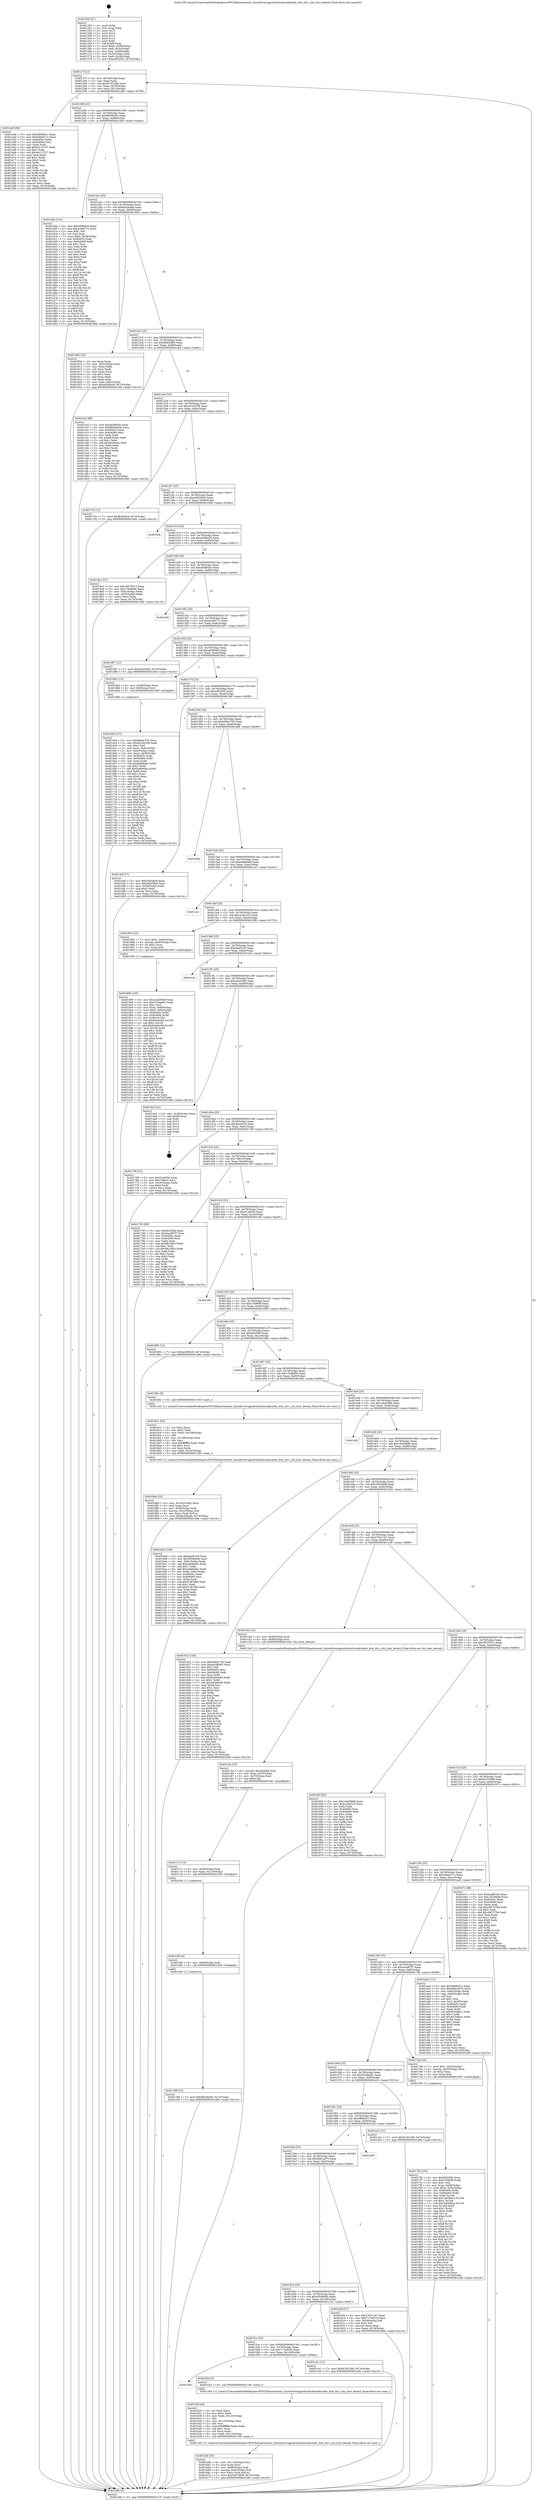 digraph "0x401250" {
  label = "0x401250 (/mnt/c/Users/mathe/Desktop/tcc/POCII/binaries/extr_linuxdriversgpudrmhisiliconkirindw_drm_dsi.c_dsi_host_detach_Final-ollvm.out::main(0))"
  labelloc = "t"
  node[shape=record]

  Entry [label="",width=0.3,height=0.3,shape=circle,fillcolor=black,style=filled]
  "0x40127f" [label="{
     0x40127f [23]\l
     | [instrs]\l
     &nbsp;&nbsp;0x40127f \<+3\>: mov -0x74(%rbp),%eax\l
     &nbsp;&nbsp;0x401282 \<+2\>: mov %eax,%ecx\l
     &nbsp;&nbsp;0x401284 \<+6\>: sub $0x813f1346,%ecx\l
     &nbsp;&nbsp;0x40128a \<+3\>: mov %eax,-0x78(%rbp)\l
     &nbsp;&nbsp;0x40128d \<+3\>: mov %ecx,-0x7c(%rbp)\l
     &nbsp;&nbsp;0x401290 \<+6\>: je 0000000000401a48 \<main+0x7f8\>\l
  }"]
  "0x401a48" [label="{
     0x401a48 [88]\l
     | [instrs]\l
     &nbsp;&nbsp;0x401a48 \<+5\>: mov $0x5896ef11,%eax\l
     &nbsp;&nbsp;0x401a4d \<+5\>: mov $0x44bd317c,%ecx\l
     &nbsp;&nbsp;0x401a52 \<+7\>: mov 0x40405c,%edx\l
     &nbsp;&nbsp;0x401a59 \<+7\>: mov 0x404060,%esi\l
     &nbsp;&nbsp;0x401a60 \<+2\>: mov %edx,%edi\l
     &nbsp;&nbsp;0x401a62 \<+6\>: add $0x4e112707,%edi\l
     &nbsp;&nbsp;0x401a68 \<+3\>: sub $0x1,%edi\l
     &nbsp;&nbsp;0x401a6b \<+6\>: sub $0x4e112707,%edi\l
     &nbsp;&nbsp;0x401a71 \<+3\>: imul %edi,%edx\l
     &nbsp;&nbsp;0x401a74 \<+3\>: and $0x1,%edx\l
     &nbsp;&nbsp;0x401a77 \<+3\>: cmp $0x0,%edx\l
     &nbsp;&nbsp;0x401a7a \<+4\>: sete %r8b\l
     &nbsp;&nbsp;0x401a7e \<+3\>: cmp $0xa,%esi\l
     &nbsp;&nbsp;0x401a81 \<+4\>: setl %r9b\l
     &nbsp;&nbsp;0x401a85 \<+3\>: mov %r8b,%r10b\l
     &nbsp;&nbsp;0x401a88 \<+3\>: and %r9b,%r10b\l
     &nbsp;&nbsp;0x401a8b \<+3\>: xor %r9b,%r8b\l
     &nbsp;&nbsp;0x401a8e \<+3\>: or %r8b,%r10b\l
     &nbsp;&nbsp;0x401a91 \<+4\>: test $0x1,%r10b\l
     &nbsp;&nbsp;0x401a95 \<+3\>: cmovne %ecx,%eax\l
     &nbsp;&nbsp;0x401a98 \<+3\>: mov %eax,-0x74(%rbp)\l
     &nbsp;&nbsp;0x401a9b \<+5\>: jmp 0000000000401e6b \<main+0xc1b\>\l
  }"]
  "0x401296" [label="{
     0x401296 [22]\l
     | [instrs]\l
     &nbsp;&nbsp;0x401296 \<+5\>: jmp 000000000040129b \<main+0x4b\>\l
     &nbsp;&nbsp;0x40129b \<+3\>: mov -0x78(%rbp),%eax\l
     &nbsp;&nbsp;0x40129e \<+5\>: sub $0x8850bd3b,%eax\l
     &nbsp;&nbsp;0x4012a3 \<+3\>: mov %eax,-0x80(%rbp)\l
     &nbsp;&nbsp;0x4012a6 \<+6\>: je 0000000000401d0a \<main+0xaba\>\l
  }"]
  Exit [label="",width=0.3,height=0.3,shape=circle,fillcolor=black,style=filled,peripheries=2]
  "0x401d0a" [label="{
     0x401d0a [141]\l
     | [instrs]\l
     &nbsp;&nbsp;0x401d0a \<+5\>: mov $0xa93f0d3e,%eax\l
     &nbsp;&nbsp;0x401d0f \<+5\>: mov $0xac46b77c,%ecx\l
     &nbsp;&nbsp;0x401d14 \<+2\>: mov $0x1,%dl\l
     &nbsp;&nbsp;0x401d16 \<+2\>: xor %esi,%esi\l
     &nbsp;&nbsp;0x401d18 \<+7\>: movl $0x0,-0x38(%rbp)\l
     &nbsp;&nbsp;0x401d1f \<+7\>: mov 0x40405c,%edi\l
     &nbsp;&nbsp;0x401d26 \<+8\>: mov 0x404060,%r8d\l
     &nbsp;&nbsp;0x401d2e \<+3\>: sub $0x1,%esi\l
     &nbsp;&nbsp;0x401d31 \<+3\>: mov %edi,%r9d\l
     &nbsp;&nbsp;0x401d34 \<+3\>: add %esi,%r9d\l
     &nbsp;&nbsp;0x401d37 \<+4\>: imul %r9d,%edi\l
     &nbsp;&nbsp;0x401d3b \<+3\>: and $0x1,%edi\l
     &nbsp;&nbsp;0x401d3e \<+3\>: cmp $0x0,%edi\l
     &nbsp;&nbsp;0x401d41 \<+4\>: sete %r10b\l
     &nbsp;&nbsp;0x401d45 \<+4\>: cmp $0xa,%r8d\l
     &nbsp;&nbsp;0x401d49 \<+4\>: setl %r11b\l
     &nbsp;&nbsp;0x401d4d \<+3\>: mov %r10b,%bl\l
     &nbsp;&nbsp;0x401d50 \<+3\>: xor $0xff,%bl\l
     &nbsp;&nbsp;0x401d53 \<+3\>: mov %r11b,%r14b\l
     &nbsp;&nbsp;0x401d56 \<+4\>: xor $0xff,%r14b\l
     &nbsp;&nbsp;0x401d5a \<+3\>: xor $0x0,%dl\l
     &nbsp;&nbsp;0x401d5d \<+3\>: mov %bl,%r15b\l
     &nbsp;&nbsp;0x401d60 \<+4\>: and $0x0,%r15b\l
     &nbsp;&nbsp;0x401d64 \<+3\>: and %dl,%r10b\l
     &nbsp;&nbsp;0x401d67 \<+3\>: mov %r14b,%r12b\l
     &nbsp;&nbsp;0x401d6a \<+4\>: and $0x0,%r12b\l
     &nbsp;&nbsp;0x401d6e \<+3\>: and %dl,%r11b\l
     &nbsp;&nbsp;0x401d71 \<+3\>: or %r10b,%r15b\l
     &nbsp;&nbsp;0x401d74 \<+3\>: or %r11b,%r12b\l
     &nbsp;&nbsp;0x401d77 \<+3\>: xor %r12b,%r15b\l
     &nbsp;&nbsp;0x401d7a \<+3\>: or %r14b,%bl\l
     &nbsp;&nbsp;0x401d7d \<+3\>: xor $0xff,%bl\l
     &nbsp;&nbsp;0x401d80 \<+3\>: or $0x0,%dl\l
     &nbsp;&nbsp;0x401d83 \<+2\>: and %dl,%bl\l
     &nbsp;&nbsp;0x401d85 \<+3\>: or %bl,%r15b\l
     &nbsp;&nbsp;0x401d88 \<+4\>: test $0x1,%r15b\l
     &nbsp;&nbsp;0x401d8c \<+3\>: cmovne %ecx,%eax\l
     &nbsp;&nbsp;0x401d8f \<+3\>: mov %eax,-0x74(%rbp)\l
     &nbsp;&nbsp;0x401d92 \<+5\>: jmp 0000000000401e6b \<main+0xc1b\>\l
  }"]
  "0x4012ac" [label="{
     0x4012ac [25]\l
     | [instrs]\l
     &nbsp;&nbsp;0x4012ac \<+5\>: jmp 00000000004012b1 \<main+0x61\>\l
     &nbsp;&nbsp;0x4012b1 \<+3\>: mov -0x78(%rbp),%eax\l
     &nbsp;&nbsp;0x4012b4 \<+5\>: sub $0x8cd3baab,%eax\l
     &nbsp;&nbsp;0x4012b9 \<+6\>: mov %eax,-0x84(%rbp)\l
     &nbsp;&nbsp;0x4012bf \<+6\>: je 000000000040190e \<main+0x6be\>\l
  }"]
  "0x401c89" [label="{
     0x401c89 [12]\l
     | [instrs]\l
     &nbsp;&nbsp;0x401c89 \<+7\>: movl $0x96dc6d65,-0x74(%rbp)\l
     &nbsp;&nbsp;0x401c90 \<+5\>: jmp 0000000000401e6b \<main+0xc1b\>\l
  }"]
  "0x40190e" [label="{
     0x40190e [33]\l
     | [instrs]\l
     &nbsp;&nbsp;0x40190e \<+2\>: xor %eax,%eax\l
     &nbsp;&nbsp;0x401910 \<+3\>: mov -0x5c(%rbp),%ecx\l
     &nbsp;&nbsp;0x401913 \<+2\>: mov %eax,%edx\l
     &nbsp;&nbsp;0x401915 \<+2\>: sub %ecx,%edx\l
     &nbsp;&nbsp;0x401917 \<+2\>: mov %eax,%ecx\l
     &nbsp;&nbsp;0x401919 \<+3\>: sub $0x1,%ecx\l
     &nbsp;&nbsp;0x40191c \<+2\>: add %ecx,%edx\l
     &nbsp;&nbsp;0x40191e \<+2\>: sub %edx,%eax\l
     &nbsp;&nbsp;0x401920 \<+3\>: mov %eax,-0x5c(%rbp)\l
     &nbsp;&nbsp;0x401923 \<+7\>: movl $0xa43f6e26,-0x74(%rbp)\l
     &nbsp;&nbsp;0x40192a \<+5\>: jmp 0000000000401e6b \<main+0xc1b\>\l
  }"]
  "0x4012c5" [label="{
     0x4012c5 [25]\l
     | [instrs]\l
     &nbsp;&nbsp;0x4012c5 \<+5\>: jmp 00000000004012ca \<main+0x7a\>\l
     &nbsp;&nbsp;0x4012ca \<+3\>: mov -0x78(%rbp),%eax\l
     &nbsp;&nbsp;0x4012cd \<+5\>: sub $0x96dc6d65,%eax\l
     &nbsp;&nbsp;0x4012d2 \<+6\>: mov %eax,-0x88(%rbp)\l
     &nbsp;&nbsp;0x4012d8 \<+6\>: je 0000000000401cb2 \<main+0xa62\>\l
  }"]
  "0x401c80" [label="{
     0x401c80 [9]\l
     | [instrs]\l
     &nbsp;&nbsp;0x401c80 \<+4\>: mov -0x68(%rbp),%rdi\l
     &nbsp;&nbsp;0x401c84 \<+5\>: call 0000000000401030 \<free@plt\>\l
     | [calls]\l
     &nbsp;&nbsp;0x401030 \{1\} (unknown)\l
  }"]
  "0x401cb2" [label="{
     0x401cb2 [88]\l
     | [instrs]\l
     &nbsp;&nbsp;0x401cb2 \<+5\>: mov $0xa93f0d3e,%eax\l
     &nbsp;&nbsp;0x401cb7 \<+5\>: mov $0x8850bd3b,%ecx\l
     &nbsp;&nbsp;0x401cbc \<+7\>: mov 0x40405c,%edx\l
     &nbsp;&nbsp;0x401cc3 \<+7\>: mov 0x404060,%esi\l
     &nbsp;&nbsp;0x401cca \<+2\>: mov %edx,%edi\l
     &nbsp;&nbsp;0x401ccc \<+6\>: sub $0x6fc5ee4c,%edi\l
     &nbsp;&nbsp;0x401cd2 \<+3\>: sub $0x1,%edi\l
     &nbsp;&nbsp;0x401cd5 \<+6\>: add $0x6fc5ee4c,%edi\l
     &nbsp;&nbsp;0x401cdb \<+3\>: imul %edi,%edx\l
     &nbsp;&nbsp;0x401cde \<+3\>: and $0x1,%edx\l
     &nbsp;&nbsp;0x401ce1 \<+3\>: cmp $0x0,%edx\l
     &nbsp;&nbsp;0x401ce4 \<+4\>: sete %r8b\l
     &nbsp;&nbsp;0x401ce8 \<+3\>: cmp $0xa,%esi\l
     &nbsp;&nbsp;0x401ceb \<+4\>: setl %r9b\l
     &nbsp;&nbsp;0x401cef \<+3\>: mov %r8b,%r10b\l
     &nbsp;&nbsp;0x401cf2 \<+3\>: and %r9b,%r10b\l
     &nbsp;&nbsp;0x401cf5 \<+3\>: xor %r9b,%r8b\l
     &nbsp;&nbsp;0x401cf8 \<+3\>: or %r8b,%r10b\l
     &nbsp;&nbsp;0x401cfb \<+4\>: test $0x1,%r10b\l
     &nbsp;&nbsp;0x401cff \<+3\>: cmovne %ecx,%eax\l
     &nbsp;&nbsp;0x401d02 \<+3\>: mov %eax,-0x74(%rbp)\l
     &nbsp;&nbsp;0x401d05 \<+5\>: jmp 0000000000401e6b \<main+0xc1b\>\l
  }"]
  "0x4012de" [label="{
     0x4012de [25]\l
     | [instrs]\l
     &nbsp;&nbsp;0x4012de \<+5\>: jmp 00000000004012e3 \<main+0x93\>\l
     &nbsp;&nbsp;0x4012e3 \<+3\>: mov -0x78(%rbp),%eax\l
     &nbsp;&nbsp;0x4012e6 \<+5\>: sub $0xa01d2358,%eax\l
     &nbsp;&nbsp;0x4012eb \<+6\>: mov %eax,-0x8c(%rbp)\l
     &nbsp;&nbsp;0x4012f1 \<+6\>: je 000000000040175c \<main+0x50c\>\l
  }"]
  "0x401c71" [label="{
     0x401c71 [15]\l
     | [instrs]\l
     &nbsp;&nbsp;0x401c71 \<+4\>: mov -0x58(%rbp),%rdi\l
     &nbsp;&nbsp;0x401c75 \<+6\>: mov %eax,-0x118(%rbp)\l
     &nbsp;&nbsp;0x401c7b \<+5\>: call 0000000000401030 \<free@plt\>\l
     | [calls]\l
     &nbsp;&nbsp;0x401030 \{1\} (unknown)\l
  }"]
  "0x40175c" [label="{
     0x40175c [12]\l
     | [instrs]\l
     &nbsp;&nbsp;0x40175c \<+7\>: movl $0xfb42ef1d,-0x74(%rbp)\l
     &nbsp;&nbsp;0x401763 \<+5\>: jmp 0000000000401e6b \<main+0xc1b\>\l
  }"]
  "0x4012f7" [label="{
     0x4012f7 [25]\l
     | [instrs]\l
     &nbsp;&nbsp;0x4012f7 \<+5\>: jmp 00000000004012fc \<main+0xac\>\l
     &nbsp;&nbsp;0x4012fc \<+3\>: mov -0x78(%rbp),%eax\l
     &nbsp;&nbsp;0x4012ff \<+5\>: sub $0xa0d208a3,%eax\l
     &nbsp;&nbsp;0x401304 \<+6\>: mov %eax,-0x90(%rbp)\l
     &nbsp;&nbsp;0x40130a \<+6\>: je 000000000040160a \<main+0x3ba\>\l
  }"]
  "0x401c5a" [label="{
     0x401c5a [23]\l
     | [instrs]\l
     &nbsp;&nbsp;0x401c5a \<+10\>: movabs $0x4020b6,%rdi\l
     &nbsp;&nbsp;0x401c64 \<+3\>: mov %eax,-0x70(%rbp)\l
     &nbsp;&nbsp;0x401c67 \<+3\>: mov -0x70(%rbp),%esi\l
     &nbsp;&nbsp;0x401c6a \<+2\>: mov $0x0,%al\l
     &nbsp;&nbsp;0x401c6c \<+5\>: call 0000000000401040 \<printf@plt\>\l
     | [calls]\l
     &nbsp;&nbsp;0x401040 \{1\} (unknown)\l
  }"]
  "0x40160a" [label="{
     0x40160a\l
  }", style=dashed]
  "0x401310" [label="{
     0x401310 [25]\l
     | [instrs]\l
     &nbsp;&nbsp;0x401310 \<+5\>: jmp 0000000000401315 \<main+0xc5\>\l
     &nbsp;&nbsp;0x401315 \<+3\>: mov -0x78(%rbp),%eax\l
     &nbsp;&nbsp;0x401318 \<+5\>: sub $0xa43f6e26,%eax\l
     &nbsp;&nbsp;0x40131d \<+6\>: mov %eax,-0x94(%rbp)\l
     &nbsp;&nbsp;0x401323 \<+6\>: je 00000000004018a1 \<main+0x651\>\l
  }"]
  "0x401b5b" [label="{
     0x401b5b [33]\l
     | [instrs]\l
     &nbsp;&nbsp;0x401b5b \<+6\>: mov -0x114(%rbp),%ecx\l
     &nbsp;&nbsp;0x401b61 \<+3\>: imul %eax,%ecx\l
     &nbsp;&nbsp;0x401b64 \<+4\>: mov -0x68(%rbp),%rdi\l
     &nbsp;&nbsp;0x401b68 \<+4\>: movslq -0x6c(%rbp),%r8\l
     &nbsp;&nbsp;0x401b6c \<+4\>: mov %ecx,(%rdi,%r8,4)\l
     &nbsp;&nbsp;0x401b70 \<+7\>: movl $0x3c07e099,-0x74(%rbp)\l
     &nbsp;&nbsp;0x401b77 \<+5\>: jmp 0000000000401e6b \<main+0xc1b\>\l
  }"]
  "0x4018a1" [label="{
     0x4018a1 [27]\l
     | [instrs]\l
     &nbsp;&nbsp;0x4018a1 \<+5\>: mov $0x29970513,%eax\l
     &nbsp;&nbsp;0x4018a6 \<+5\>: mov $0x17bdb69c,%ecx\l
     &nbsp;&nbsp;0x4018ab \<+3\>: mov -0x5c(%rbp),%edx\l
     &nbsp;&nbsp;0x4018ae \<+3\>: cmp -0x50(%rbp),%edx\l
     &nbsp;&nbsp;0x4018b1 \<+3\>: cmovl %ecx,%eax\l
     &nbsp;&nbsp;0x4018b4 \<+3\>: mov %eax,-0x74(%rbp)\l
     &nbsp;&nbsp;0x4018b7 \<+5\>: jmp 0000000000401e6b \<main+0xc1b\>\l
  }"]
  "0x401329" [label="{
     0x401329 [25]\l
     | [instrs]\l
     &nbsp;&nbsp;0x401329 \<+5\>: jmp 000000000040132e \<main+0xde\>\l
     &nbsp;&nbsp;0x40132e \<+3\>: mov -0x78(%rbp),%eax\l
     &nbsp;&nbsp;0x401331 \<+5\>: sub $0xa93f0d3e,%eax\l
     &nbsp;&nbsp;0x401336 \<+6\>: mov %eax,-0x98(%rbp)\l
     &nbsp;&nbsp;0x40133c \<+6\>: je 0000000000401e5d \<main+0xc0d\>\l
  }"]
  "0x401b2f" [label="{
     0x401b2f [44]\l
     | [instrs]\l
     &nbsp;&nbsp;0x401b2f \<+2\>: xor %ecx,%ecx\l
     &nbsp;&nbsp;0x401b31 \<+5\>: mov $0x2,%edx\l
     &nbsp;&nbsp;0x401b36 \<+6\>: mov %edx,-0x110(%rbp)\l
     &nbsp;&nbsp;0x401b3c \<+1\>: cltd\l
     &nbsp;&nbsp;0x401b3d \<+6\>: mov -0x110(%rbp),%esi\l
     &nbsp;&nbsp;0x401b43 \<+2\>: idiv %esi\l
     &nbsp;&nbsp;0x401b45 \<+6\>: imul $0xfffffffe,%edx,%edx\l
     &nbsp;&nbsp;0x401b4b \<+3\>: sub $0x1,%ecx\l
     &nbsp;&nbsp;0x401b4e \<+2\>: sub %ecx,%edx\l
     &nbsp;&nbsp;0x401b50 \<+6\>: mov %edx,-0x114(%rbp)\l
     &nbsp;&nbsp;0x401b56 \<+5\>: call 0000000000401160 \<next_i\>\l
     | [calls]\l
     &nbsp;&nbsp;0x401160 \{1\} (/mnt/c/Users/mathe/Desktop/tcc/POCII/binaries/extr_linuxdriversgpudrmhisiliconkirindw_drm_dsi.c_dsi_host_detach_Final-ollvm.out::next_i)\l
  }"]
  "0x401e5d" [label="{
     0x401e5d\l
  }", style=dashed]
  "0x401342" [label="{
     0x401342 [25]\l
     | [instrs]\l
     &nbsp;&nbsp;0x401342 \<+5\>: jmp 0000000000401347 \<main+0xf7\>\l
     &nbsp;&nbsp;0x401347 \<+3\>: mov -0x78(%rbp),%eax\l
     &nbsp;&nbsp;0x40134a \<+5\>: sub $0xac46b77c,%eax\l
     &nbsp;&nbsp;0x40134f \<+6\>: mov %eax,-0x9c(%rbp)\l
     &nbsp;&nbsp;0x401355 \<+6\>: je 0000000000401d97 \<main+0xb47\>\l
  }"]
  "0x4015e5" [label="{
     0x4015e5\l
  }", style=dashed]
  "0x401d97" [label="{
     0x401d97 [12]\l
     | [instrs]\l
     &nbsp;&nbsp;0x401d97 \<+7\>: movl $0xee3254f2,-0x74(%rbp)\l
     &nbsp;&nbsp;0x401d9e \<+5\>: jmp 0000000000401e6b \<main+0xc1b\>\l
  }"]
  "0x40135b" [label="{
     0x40135b [25]\l
     | [instrs]\l
     &nbsp;&nbsp;0x40135b \<+5\>: jmp 0000000000401360 \<main+0x110\>\l
     &nbsp;&nbsp;0x401360 \<+3\>: mov -0x78(%rbp),%eax\l
     &nbsp;&nbsp;0x401363 \<+5\>: sub $0xad38f493,%eax\l
     &nbsp;&nbsp;0x401368 \<+6\>: mov %eax,-0xa0(%rbp)\l
     &nbsp;&nbsp;0x40136e \<+6\>: je 00000000004016b2 \<main+0x462\>\l
  }"]
  "0x401b2a" [label="{
     0x401b2a [5]\l
     | [instrs]\l
     &nbsp;&nbsp;0x401b2a \<+5\>: call 0000000000401160 \<next_i\>\l
     | [calls]\l
     &nbsp;&nbsp;0x401160 \{1\} (/mnt/c/Users/mathe/Desktop/tcc/POCII/binaries/extr_linuxdriversgpudrmhisiliconkirindw_drm_dsi.c_dsi_host_detach_Final-ollvm.out::next_i)\l
  }"]
  "0x4016b2" [label="{
     0x4016b2 [13]\l
     | [instrs]\l
     &nbsp;&nbsp;0x4016b2 \<+4\>: mov -0x48(%rbp),%rax\l
     &nbsp;&nbsp;0x4016b6 \<+4\>: mov 0x8(%rax),%rdi\l
     &nbsp;&nbsp;0x4016ba \<+5\>: call 0000000000401060 \<atoi@plt\>\l
     | [calls]\l
     &nbsp;&nbsp;0x401060 \{1\} (unknown)\l
  }"]
  "0x401374" [label="{
     0x401374 [25]\l
     | [instrs]\l
     &nbsp;&nbsp;0x401374 \<+5\>: jmp 0000000000401379 \<main+0x129\>\l
     &nbsp;&nbsp;0x401379 \<+3\>: mov -0x78(%rbp),%eax\l
     &nbsp;&nbsp;0x40137c \<+5\>: sub $0xadf52f25,%eax\l
     &nbsp;&nbsp;0x401381 \<+6\>: mov %eax,-0xa4(%rbp)\l
     &nbsp;&nbsp;0x401387 \<+6\>: je 00000000004015ef \<main+0x39f\>\l
  }"]
  "0x4015cc" [label="{
     0x4015cc [25]\l
     | [instrs]\l
     &nbsp;&nbsp;0x4015cc \<+5\>: jmp 00000000004015d1 \<main+0x381\>\l
     &nbsp;&nbsp;0x4015d1 \<+3\>: mov -0x78(%rbp),%eax\l
     &nbsp;&nbsp;0x4015d4 \<+5\>: sub $0x7174d51b,%eax\l
     &nbsp;&nbsp;0x4015d9 \<+6\>: mov %eax,-0x104(%rbp)\l
     &nbsp;&nbsp;0x4015df \<+6\>: je 0000000000401b2a \<main+0x8da\>\l
  }"]
  "0x4015ef" [label="{
     0x4015ef [27]\l
     | [instrs]\l
     &nbsp;&nbsp;0x4015ef \<+5\>: mov $0x25934bdf,%eax\l
     &nbsp;&nbsp;0x4015f4 \<+5\>: mov $0xa0d208a3,%ecx\l
     &nbsp;&nbsp;0x4015f9 \<+3\>: mov -0x34(%rbp),%edx\l
     &nbsp;&nbsp;0x4015fc \<+3\>: cmp $0x2,%edx\l
     &nbsp;&nbsp;0x4015ff \<+3\>: cmovne %ecx,%eax\l
     &nbsp;&nbsp;0x401602 \<+3\>: mov %eax,-0x74(%rbp)\l
     &nbsp;&nbsp;0x401605 \<+5\>: jmp 0000000000401e6b \<main+0xc1b\>\l
  }"]
  "0x40138d" [label="{
     0x40138d [25]\l
     | [instrs]\l
     &nbsp;&nbsp;0x40138d \<+5\>: jmp 0000000000401392 \<main+0x142\>\l
     &nbsp;&nbsp;0x401392 \<+3\>: mov -0x78(%rbp),%eax\l
     &nbsp;&nbsp;0x401395 \<+5\>: sub $0xb6bdc755,%eax\l
     &nbsp;&nbsp;0x40139a \<+6\>: mov %eax,-0xa8(%rbp)\l
     &nbsp;&nbsp;0x4013a0 \<+6\>: je 0000000000401db8 \<main+0xb68\>\l
  }"]
  "0x401e6b" [label="{
     0x401e6b [5]\l
     | [instrs]\l
     &nbsp;&nbsp;0x401e6b \<+5\>: jmp 000000000040127f \<main+0x2f\>\l
  }"]
  "0x401250" [label="{
     0x401250 [47]\l
     | [instrs]\l
     &nbsp;&nbsp;0x401250 \<+1\>: push %rbp\l
     &nbsp;&nbsp;0x401251 \<+3\>: mov %rsp,%rbp\l
     &nbsp;&nbsp;0x401254 \<+2\>: push %r15\l
     &nbsp;&nbsp;0x401256 \<+2\>: push %r14\l
     &nbsp;&nbsp;0x401258 \<+2\>: push %r13\l
     &nbsp;&nbsp;0x40125a \<+2\>: push %r12\l
     &nbsp;&nbsp;0x40125c \<+1\>: push %rbx\l
     &nbsp;&nbsp;0x40125d \<+7\>: sub $0xf8,%rsp\l
     &nbsp;&nbsp;0x401264 \<+7\>: movl $0x0,-0x38(%rbp)\l
     &nbsp;&nbsp;0x40126b \<+3\>: mov %edi,-0x3c(%rbp)\l
     &nbsp;&nbsp;0x40126e \<+4\>: mov %rsi,-0x48(%rbp)\l
     &nbsp;&nbsp;0x401272 \<+3\>: mov -0x3c(%rbp),%edi\l
     &nbsp;&nbsp;0x401275 \<+3\>: mov %edi,-0x34(%rbp)\l
     &nbsp;&nbsp;0x401278 \<+7\>: movl $0xadf52f25,-0x74(%rbp)\l
  }"]
  "0x401c41" [label="{
     0x401c41 [12]\l
     | [instrs]\l
     &nbsp;&nbsp;0x401c41 \<+7\>: movl $0x813f1346,-0x74(%rbp)\l
     &nbsp;&nbsp;0x401c48 \<+5\>: jmp 0000000000401e6b \<main+0xc1b\>\l
  }"]
  "0x401db8" [label="{
     0x401db8\l
  }", style=dashed]
  "0x4013a6" [label="{
     0x4013a6 [25]\l
     | [instrs]\l
     &nbsp;&nbsp;0x4013a6 \<+5\>: jmp 00000000004013ab \<main+0x15b\>\l
     &nbsp;&nbsp;0x4013ab \<+3\>: mov -0x78(%rbp),%eax\l
     &nbsp;&nbsp;0x4013ae \<+5\>: sub $0xbe8d6e9d,%eax\l
     &nbsp;&nbsp;0x4013b3 \<+6\>: mov %eax,-0xac(%rbp)\l
     &nbsp;&nbsp;0x4013b9 \<+6\>: je 0000000000401ca1 \<main+0xa51\>\l
  }"]
  "0x4015b3" [label="{
     0x4015b3 [25]\l
     | [instrs]\l
     &nbsp;&nbsp;0x4015b3 \<+5\>: jmp 00000000004015b8 \<main+0x368\>\l
     &nbsp;&nbsp;0x4015b8 \<+3\>: mov -0x78(%rbp),%eax\l
     &nbsp;&nbsp;0x4015bb \<+5\>: sub $0x5d599a0b,%eax\l
     &nbsp;&nbsp;0x4015c0 \<+6\>: mov %eax,-0x100(%rbp)\l
     &nbsp;&nbsp;0x4015c6 \<+6\>: je 0000000000401c41 \<main+0x9f1\>\l
  }"]
  "0x401ca1" [label="{
     0x401ca1\l
  }", style=dashed]
  "0x4013bf" [label="{
     0x4013bf [25]\l
     | [instrs]\l
     &nbsp;&nbsp;0x4013bf \<+5\>: jmp 00000000004013c4 \<main+0x174\>\l
     &nbsp;&nbsp;0x4013c4 \<+3\>: mov -0x78(%rbp),%eax\l
     &nbsp;&nbsp;0x4013c7 \<+5\>: sub $0xcc2bc315,%eax\l
     &nbsp;&nbsp;0x4013cc \<+6\>: mov %eax,-0xb0(%rbp)\l
     &nbsp;&nbsp;0x4013d2 \<+6\>: je 0000000000401982 \<main+0x732\>\l
  }"]
  "0x401b0f" [label="{
     0x401b0f [27]\l
     | [instrs]\l
     &nbsp;&nbsp;0x401b0f \<+5\>: mov $0x276211b7,%eax\l
     &nbsp;&nbsp;0x401b14 \<+5\>: mov $0x7174d51b,%ecx\l
     &nbsp;&nbsp;0x401b19 \<+3\>: mov -0x29(%rbp),%dl\l
     &nbsp;&nbsp;0x401b1c \<+3\>: test $0x1,%dl\l
     &nbsp;&nbsp;0x401b1f \<+3\>: cmovne %ecx,%eax\l
     &nbsp;&nbsp;0x401b22 \<+3\>: mov %eax,-0x74(%rbp)\l
     &nbsp;&nbsp;0x401b25 \<+5\>: jmp 0000000000401e6b \<main+0xc1b\>\l
  }"]
  "0x401982" [label="{
     0x401982 [23]\l
     | [instrs]\l
     &nbsp;&nbsp;0x401982 \<+7\>: movl $0x1,-0x60(%rbp)\l
     &nbsp;&nbsp;0x401989 \<+4\>: movslq -0x60(%rbp),%rax\l
     &nbsp;&nbsp;0x40198d \<+4\>: shl $0x2,%rax\l
     &nbsp;&nbsp;0x401991 \<+3\>: mov %rax,%rdi\l
     &nbsp;&nbsp;0x401994 \<+5\>: call 0000000000401050 \<malloc@plt\>\l
     | [calls]\l
     &nbsp;&nbsp;0x401050 \{1\} (unknown)\l
  }"]
  "0x4013d8" [label="{
     0x4013d8 [25]\l
     | [instrs]\l
     &nbsp;&nbsp;0x4013d8 \<+5\>: jmp 00000000004013dd \<main+0x18d\>\l
     &nbsp;&nbsp;0x4013dd \<+3\>: mov -0x78(%rbp),%eax\l
     &nbsp;&nbsp;0x4013e0 \<+5\>: sub $0xdaaf51b5,%eax\l
     &nbsp;&nbsp;0x4013e5 \<+6\>: mov %eax,-0xb4(%rbp)\l
     &nbsp;&nbsp;0x4013eb \<+6\>: je 0000000000401e3c \<main+0xbec\>\l
  }"]
  "0x40159a" [label="{
     0x40159a [25]\l
     | [instrs]\l
     &nbsp;&nbsp;0x40159a \<+5\>: jmp 000000000040159f \<main+0x34f\>\l
     &nbsp;&nbsp;0x40159f \<+3\>: mov -0x78(%rbp),%eax\l
     &nbsp;&nbsp;0x4015a2 \<+5\>: sub $0x5b61ad75,%eax\l
     &nbsp;&nbsp;0x4015a7 \<+6\>: mov %eax,-0xfc(%rbp)\l
     &nbsp;&nbsp;0x4015ad \<+6\>: je 0000000000401b0f \<main+0x8bf\>\l
  }"]
  "0x401e3c" [label="{
     0x401e3c\l
  }", style=dashed]
  "0x4013f1" [label="{
     0x4013f1 [25]\l
     | [instrs]\l
     &nbsp;&nbsp;0x4013f1 \<+5\>: jmp 00000000004013f6 \<main+0x1a6\>\l
     &nbsp;&nbsp;0x4013f6 \<+3\>: mov -0x78(%rbp),%eax\l
     &nbsp;&nbsp;0x4013f9 \<+5\>: sub $0xee3254f2,%eax\l
     &nbsp;&nbsp;0x4013fe \<+6\>: mov %eax,-0xb8(%rbp)\l
     &nbsp;&nbsp;0x401404 \<+6\>: je 0000000000401da3 \<main+0xb53\>\l
  }"]
  "0x401e30" [label="{
     0x401e30\l
  }", style=dashed]
  "0x401da3" [label="{
     0x401da3 [21]\l
     | [instrs]\l
     &nbsp;&nbsp;0x401da3 \<+3\>: mov -0x38(%rbp),%eax\l
     &nbsp;&nbsp;0x401da6 \<+7\>: add $0xf8,%rsp\l
     &nbsp;&nbsp;0x401dad \<+1\>: pop %rbx\l
     &nbsp;&nbsp;0x401dae \<+2\>: pop %r12\l
     &nbsp;&nbsp;0x401db0 \<+2\>: pop %r13\l
     &nbsp;&nbsp;0x401db2 \<+2\>: pop %r14\l
     &nbsp;&nbsp;0x401db4 \<+2\>: pop %r15\l
     &nbsp;&nbsp;0x401db6 \<+1\>: pop %rbp\l
     &nbsp;&nbsp;0x401db7 \<+1\>: ret\l
  }"]
  "0x40140a" [label="{
     0x40140a [25]\l
     | [instrs]\l
     &nbsp;&nbsp;0x40140a \<+5\>: jmp 000000000040140f \<main+0x1bf\>\l
     &nbsp;&nbsp;0x40140f \<+3\>: mov -0x78(%rbp),%eax\l
     &nbsp;&nbsp;0x401412 \<+5\>: sub $0xfb42ef1d,%eax\l
     &nbsp;&nbsp;0x401417 \<+6\>: mov %eax,-0xbc(%rbp)\l
     &nbsp;&nbsp;0x40141d \<+6\>: je 0000000000401768 \<main+0x518\>\l
  }"]
  "0x401581" [label="{
     0x401581 [25]\l
     | [instrs]\l
     &nbsp;&nbsp;0x401581 \<+5\>: jmp 0000000000401586 \<main+0x336\>\l
     &nbsp;&nbsp;0x401586 \<+3\>: mov -0x78(%rbp),%eax\l
     &nbsp;&nbsp;0x401589 \<+5\>: sub $0x5896ef11,%eax\l
     &nbsp;&nbsp;0x40158e \<+6\>: mov %eax,-0xf8(%rbp)\l
     &nbsp;&nbsp;0x401594 \<+6\>: je 0000000000401e30 \<main+0xbe0\>\l
  }"]
  "0x401768" [label="{
     0x401768 [27]\l
     | [instrs]\l
     &nbsp;&nbsp;0x401768 \<+5\>: mov $0x51de55e,%eax\l
     &nbsp;&nbsp;0x40176d \<+5\>: mov $0x7c8619,%ecx\l
     &nbsp;&nbsp;0x401772 \<+3\>: mov -0x30(%rbp),%edx\l
     &nbsp;&nbsp;0x401775 \<+3\>: cmp $0x0,%edx\l
     &nbsp;&nbsp;0x401778 \<+3\>: cmove %ecx,%eax\l
     &nbsp;&nbsp;0x40177b \<+3\>: mov %eax,-0x74(%rbp)\l
     &nbsp;&nbsp;0x40177e \<+5\>: jmp 0000000000401e6b \<main+0xc1b\>\l
  }"]
  "0x401423" [label="{
     0x401423 [25]\l
     | [instrs]\l
     &nbsp;&nbsp;0x401423 \<+5\>: jmp 0000000000401428 \<main+0x1d8\>\l
     &nbsp;&nbsp;0x401428 \<+3\>: mov -0x78(%rbp),%eax\l
     &nbsp;&nbsp;0x40142b \<+5\>: sub $0x7c8619,%eax\l
     &nbsp;&nbsp;0x401430 \<+6\>: mov %eax,-0xc0(%rbp)\l
     &nbsp;&nbsp;0x401436 \<+6\>: je 0000000000401783 \<main+0x533\>\l
  }"]
  "0x401a3c" [label="{
     0x401a3c [12]\l
     | [instrs]\l
     &nbsp;&nbsp;0x401a3c \<+7\>: movl $0x813f1346,-0x74(%rbp)\l
     &nbsp;&nbsp;0x401a43 \<+5\>: jmp 0000000000401e6b \<main+0xc1b\>\l
  }"]
  "0x401783" [label="{
     0x401783 [88]\l
     | [instrs]\l
     &nbsp;&nbsp;0x401783 \<+5\>: mov $0xf42056b,%eax\l
     &nbsp;&nbsp;0x401788 \<+5\>: mov $0x4acd67f7,%ecx\l
     &nbsp;&nbsp;0x40178d \<+7\>: mov 0x40405c,%edx\l
     &nbsp;&nbsp;0x401794 \<+7\>: mov 0x404060,%esi\l
     &nbsp;&nbsp;0x40179b \<+2\>: mov %edx,%edi\l
     &nbsp;&nbsp;0x40179d \<+6\>: add $0x98c2d01f,%edi\l
     &nbsp;&nbsp;0x4017a3 \<+3\>: sub $0x1,%edi\l
     &nbsp;&nbsp;0x4017a6 \<+6\>: sub $0x98c2d01f,%edi\l
     &nbsp;&nbsp;0x4017ac \<+3\>: imul %edi,%edx\l
     &nbsp;&nbsp;0x4017af \<+3\>: and $0x1,%edx\l
     &nbsp;&nbsp;0x4017b2 \<+3\>: cmp $0x0,%edx\l
     &nbsp;&nbsp;0x4017b5 \<+4\>: sete %r8b\l
     &nbsp;&nbsp;0x4017b9 \<+3\>: cmp $0xa,%esi\l
     &nbsp;&nbsp;0x4017bc \<+4\>: setl %r9b\l
     &nbsp;&nbsp;0x4017c0 \<+3\>: mov %r8b,%r10b\l
     &nbsp;&nbsp;0x4017c3 \<+3\>: and %r9b,%r10b\l
     &nbsp;&nbsp;0x4017c6 \<+3\>: xor %r9b,%r8b\l
     &nbsp;&nbsp;0x4017c9 \<+3\>: or %r8b,%r10b\l
     &nbsp;&nbsp;0x4017cc \<+4\>: test $0x1,%r10b\l
     &nbsp;&nbsp;0x4017d0 \<+3\>: cmovne %ecx,%eax\l
     &nbsp;&nbsp;0x4017d3 \<+3\>: mov %eax,-0x74(%rbp)\l
     &nbsp;&nbsp;0x4017d6 \<+5\>: jmp 0000000000401e6b \<main+0xc1b\>\l
  }"]
  "0x40143c" [label="{
     0x40143c [25]\l
     | [instrs]\l
     &nbsp;&nbsp;0x40143c \<+5\>: jmp 0000000000401441 \<main+0x1f1\>\l
     &nbsp;&nbsp;0x401441 \<+3\>: mov -0x78(%rbp),%eax\l
     &nbsp;&nbsp;0x401444 \<+5\>: sub $0x51de55e,%eax\l
     &nbsp;&nbsp;0x401449 \<+6\>: mov %eax,-0xc4(%rbp)\l
     &nbsp;&nbsp;0x40144f \<+6\>: je 0000000000401c95 \<main+0xa45\>\l
  }"]
  "0x401999" [label="{
     0x401999 [163]\l
     | [instrs]\l
     &nbsp;&nbsp;0x401999 \<+5\>: mov $0x1a4456b8,%ecx\l
     &nbsp;&nbsp;0x40199e \<+5\>: mov $0x533daa81,%edx\l
     &nbsp;&nbsp;0x4019a3 \<+3\>: mov $0x1,%sil\l
     &nbsp;&nbsp;0x4019a6 \<+4\>: mov %rax,-0x68(%rbp)\l
     &nbsp;&nbsp;0x4019aa \<+7\>: movl $0x0,-0x6c(%rbp)\l
     &nbsp;&nbsp;0x4019b1 \<+8\>: mov 0x40405c,%r8d\l
     &nbsp;&nbsp;0x4019b9 \<+8\>: mov 0x404060,%r9d\l
     &nbsp;&nbsp;0x4019c1 \<+3\>: mov %r8d,%r10d\l
     &nbsp;&nbsp;0x4019c4 \<+7\>: sub $0xbcbdcc83,%r10d\l
     &nbsp;&nbsp;0x4019cb \<+4\>: sub $0x1,%r10d\l
     &nbsp;&nbsp;0x4019cf \<+7\>: add $0xbcbdcc83,%r10d\l
     &nbsp;&nbsp;0x4019d6 \<+4\>: imul %r10d,%r8d\l
     &nbsp;&nbsp;0x4019da \<+4\>: and $0x1,%r8d\l
     &nbsp;&nbsp;0x4019de \<+4\>: cmp $0x0,%r8d\l
     &nbsp;&nbsp;0x4019e2 \<+4\>: sete %r11b\l
     &nbsp;&nbsp;0x4019e6 \<+4\>: cmp $0xa,%r9d\l
     &nbsp;&nbsp;0x4019ea \<+3\>: setl %bl\l
     &nbsp;&nbsp;0x4019ed \<+3\>: mov %r11b,%r14b\l
     &nbsp;&nbsp;0x4019f0 \<+4\>: xor $0xff,%r14b\l
     &nbsp;&nbsp;0x4019f4 \<+3\>: mov %bl,%r15b\l
     &nbsp;&nbsp;0x4019f7 \<+4\>: xor $0xff,%r15b\l
     &nbsp;&nbsp;0x4019fb \<+4\>: xor $0x0,%sil\l
     &nbsp;&nbsp;0x4019ff \<+3\>: mov %r14b,%r12b\l
     &nbsp;&nbsp;0x401a02 \<+4\>: and $0x0,%r12b\l
     &nbsp;&nbsp;0x401a06 \<+3\>: and %sil,%r11b\l
     &nbsp;&nbsp;0x401a09 \<+3\>: mov %r15b,%r13b\l
     &nbsp;&nbsp;0x401a0c \<+4\>: and $0x0,%r13b\l
     &nbsp;&nbsp;0x401a10 \<+3\>: and %sil,%bl\l
     &nbsp;&nbsp;0x401a13 \<+3\>: or %r11b,%r12b\l
     &nbsp;&nbsp;0x401a16 \<+3\>: or %bl,%r13b\l
     &nbsp;&nbsp;0x401a19 \<+3\>: xor %r13b,%r12b\l
     &nbsp;&nbsp;0x401a1c \<+3\>: or %r15b,%r14b\l
     &nbsp;&nbsp;0x401a1f \<+4\>: xor $0xff,%r14b\l
     &nbsp;&nbsp;0x401a23 \<+4\>: or $0x0,%sil\l
     &nbsp;&nbsp;0x401a27 \<+3\>: and %sil,%r14b\l
     &nbsp;&nbsp;0x401a2a \<+3\>: or %r14b,%r12b\l
     &nbsp;&nbsp;0x401a2d \<+4\>: test $0x1,%r12b\l
     &nbsp;&nbsp;0x401a31 \<+3\>: cmovne %edx,%ecx\l
     &nbsp;&nbsp;0x401a34 \<+3\>: mov %ecx,-0x74(%rbp)\l
     &nbsp;&nbsp;0x401a37 \<+5\>: jmp 0000000000401e6b \<main+0xc1b\>\l
  }"]
  "0x401c95" [label="{
     0x401c95\l
  }", style=dashed]
  "0x401455" [label="{
     0x401455 [25]\l
     | [instrs]\l
     &nbsp;&nbsp;0x401455 \<+5\>: jmp 000000000040145a \<main+0x20a\>\l
     &nbsp;&nbsp;0x40145a \<+3\>: mov -0x78(%rbp),%eax\l
     &nbsp;&nbsp;0x40145d \<+5\>: sub $0xc709699,%eax\l
     &nbsp;&nbsp;0x401462 \<+6\>: mov %eax,-0xc8(%rbp)\l
     &nbsp;&nbsp;0x401468 \<+6\>: je 0000000000401895 \<main+0x645\>\l
  }"]
  "0x4018ed" [label="{
     0x4018ed [33]\l
     | [instrs]\l
     &nbsp;&nbsp;0x4018ed \<+6\>: mov -0x10c(%rbp),%ecx\l
     &nbsp;&nbsp;0x4018f3 \<+3\>: imul %eax,%ecx\l
     &nbsp;&nbsp;0x4018f6 \<+4\>: mov -0x58(%rbp),%rdi\l
     &nbsp;&nbsp;0x4018fa \<+4\>: movslq -0x5c(%rbp),%r8\l
     &nbsp;&nbsp;0x4018fe \<+4\>: mov %ecx,(%rdi,%r8,4)\l
     &nbsp;&nbsp;0x401902 \<+7\>: movl $0x8cd3baab,-0x74(%rbp)\l
     &nbsp;&nbsp;0x401909 \<+5\>: jmp 0000000000401e6b \<main+0xc1b\>\l
  }"]
  "0x401895" [label="{
     0x401895 [12]\l
     | [instrs]\l
     &nbsp;&nbsp;0x401895 \<+7\>: movl $0xa43f6e26,-0x74(%rbp)\l
     &nbsp;&nbsp;0x40189c \<+5\>: jmp 0000000000401e6b \<main+0xc1b\>\l
  }"]
  "0x40146e" [label="{
     0x40146e [25]\l
     | [instrs]\l
     &nbsp;&nbsp;0x40146e \<+5\>: jmp 0000000000401473 \<main+0x223\>\l
     &nbsp;&nbsp;0x401473 \<+3\>: mov -0x78(%rbp),%eax\l
     &nbsp;&nbsp;0x401476 \<+5\>: sub $0xf42056b,%eax\l
     &nbsp;&nbsp;0x40147b \<+6\>: mov %eax,-0xcc(%rbp)\l
     &nbsp;&nbsp;0x401481 \<+6\>: je 0000000000401dd4 \<main+0xb84\>\l
  }"]
  "0x4018c1" [label="{
     0x4018c1 [44]\l
     | [instrs]\l
     &nbsp;&nbsp;0x4018c1 \<+2\>: xor %ecx,%ecx\l
     &nbsp;&nbsp;0x4018c3 \<+5\>: mov $0x2,%edx\l
     &nbsp;&nbsp;0x4018c8 \<+6\>: mov %edx,-0x108(%rbp)\l
     &nbsp;&nbsp;0x4018ce \<+1\>: cltd\l
     &nbsp;&nbsp;0x4018cf \<+6\>: mov -0x108(%rbp),%esi\l
     &nbsp;&nbsp;0x4018d5 \<+2\>: idiv %esi\l
     &nbsp;&nbsp;0x4018d7 \<+6\>: imul $0xfffffffe,%edx,%edx\l
     &nbsp;&nbsp;0x4018dd \<+3\>: sub $0x1,%ecx\l
     &nbsp;&nbsp;0x4018e0 \<+2\>: sub %ecx,%edx\l
     &nbsp;&nbsp;0x4018e2 \<+6\>: mov %edx,-0x10c(%rbp)\l
     &nbsp;&nbsp;0x4018e8 \<+5\>: call 0000000000401160 \<next_i\>\l
     | [calls]\l
     &nbsp;&nbsp;0x401160 \{1\} (/mnt/c/Users/mathe/Desktop/tcc/POCII/binaries/extr_linuxdriversgpudrmhisiliconkirindw_drm_dsi.c_dsi_host_detach_Final-ollvm.out::next_i)\l
  }"]
  "0x401dd4" [label="{
     0x401dd4\l
  }", style=dashed]
  "0x401487" [label="{
     0x401487 [25]\l
     | [instrs]\l
     &nbsp;&nbsp;0x401487 \<+5\>: jmp 000000000040148c \<main+0x23c\>\l
     &nbsp;&nbsp;0x40148c \<+3\>: mov -0x78(%rbp),%eax\l
     &nbsp;&nbsp;0x40148f \<+5\>: sub $0x17bdb69c,%eax\l
     &nbsp;&nbsp;0x401494 \<+6\>: mov %eax,-0xd0(%rbp)\l
     &nbsp;&nbsp;0x40149a \<+6\>: je 00000000004018bc \<main+0x66c\>\l
  }"]
  "0x4017f2" [label="{
     0x4017f2 [163]\l
     | [instrs]\l
     &nbsp;&nbsp;0x4017f2 \<+5\>: mov $0xf42056b,%ecx\l
     &nbsp;&nbsp;0x4017f7 \<+5\>: mov $0xc709699,%edx\l
     &nbsp;&nbsp;0x4017fc \<+3\>: mov $0x1,%sil\l
     &nbsp;&nbsp;0x4017ff \<+4\>: mov %rax,-0x58(%rbp)\l
     &nbsp;&nbsp;0x401803 \<+7\>: movl $0x0,-0x5c(%rbp)\l
     &nbsp;&nbsp;0x40180a \<+8\>: mov 0x40405c,%r8d\l
     &nbsp;&nbsp;0x401812 \<+8\>: mov 0x404060,%r9d\l
     &nbsp;&nbsp;0x40181a \<+3\>: mov %r8d,%r10d\l
     &nbsp;&nbsp;0x40181d \<+7\>: add $0x7a83981e,%r10d\l
     &nbsp;&nbsp;0x401824 \<+4\>: sub $0x1,%r10d\l
     &nbsp;&nbsp;0x401828 \<+7\>: sub $0x7a83981e,%r10d\l
     &nbsp;&nbsp;0x40182f \<+4\>: imul %r10d,%r8d\l
     &nbsp;&nbsp;0x401833 \<+4\>: and $0x1,%r8d\l
     &nbsp;&nbsp;0x401837 \<+4\>: cmp $0x0,%r8d\l
     &nbsp;&nbsp;0x40183b \<+4\>: sete %r11b\l
     &nbsp;&nbsp;0x40183f \<+4\>: cmp $0xa,%r9d\l
     &nbsp;&nbsp;0x401843 \<+3\>: setl %bl\l
     &nbsp;&nbsp;0x401846 \<+3\>: mov %r11b,%r14b\l
     &nbsp;&nbsp;0x401849 \<+4\>: xor $0xff,%r14b\l
     &nbsp;&nbsp;0x40184d \<+3\>: mov %bl,%r15b\l
     &nbsp;&nbsp;0x401850 \<+4\>: xor $0xff,%r15b\l
     &nbsp;&nbsp;0x401854 \<+4\>: xor $0x1,%sil\l
     &nbsp;&nbsp;0x401858 \<+3\>: mov %r14b,%r12b\l
     &nbsp;&nbsp;0x40185b \<+4\>: and $0xff,%r12b\l
     &nbsp;&nbsp;0x40185f \<+3\>: and %sil,%r11b\l
     &nbsp;&nbsp;0x401862 \<+3\>: mov %r15b,%r13b\l
     &nbsp;&nbsp;0x401865 \<+4\>: and $0xff,%r13b\l
     &nbsp;&nbsp;0x401869 \<+3\>: and %sil,%bl\l
     &nbsp;&nbsp;0x40186c \<+3\>: or %r11b,%r12b\l
     &nbsp;&nbsp;0x40186f \<+3\>: or %bl,%r13b\l
     &nbsp;&nbsp;0x401872 \<+3\>: xor %r13b,%r12b\l
     &nbsp;&nbsp;0x401875 \<+3\>: or %r15b,%r14b\l
     &nbsp;&nbsp;0x401878 \<+4\>: xor $0xff,%r14b\l
     &nbsp;&nbsp;0x40187c \<+4\>: or $0x1,%sil\l
     &nbsp;&nbsp;0x401880 \<+3\>: and %sil,%r14b\l
     &nbsp;&nbsp;0x401883 \<+3\>: or %r14b,%r12b\l
     &nbsp;&nbsp;0x401886 \<+4\>: test $0x1,%r12b\l
     &nbsp;&nbsp;0x40188a \<+3\>: cmovne %edx,%ecx\l
     &nbsp;&nbsp;0x40188d \<+3\>: mov %ecx,-0x74(%rbp)\l
     &nbsp;&nbsp;0x401890 \<+5\>: jmp 0000000000401e6b \<main+0xc1b\>\l
  }"]
  "0x4018bc" [label="{
     0x4018bc [5]\l
     | [instrs]\l
     &nbsp;&nbsp;0x4018bc \<+5\>: call 0000000000401160 \<next_i\>\l
     | [calls]\l
     &nbsp;&nbsp;0x401160 \{1\} (/mnt/c/Users/mathe/Desktop/tcc/POCII/binaries/extr_linuxdriversgpudrmhisiliconkirindw_drm_dsi.c_dsi_host_detach_Final-ollvm.out::next_i)\l
  }"]
  "0x4014a0" [label="{
     0x4014a0 [25]\l
     | [instrs]\l
     &nbsp;&nbsp;0x4014a0 \<+5\>: jmp 00000000004014a5 \<main+0x255\>\l
     &nbsp;&nbsp;0x4014a5 \<+3\>: mov -0x78(%rbp),%eax\l
     &nbsp;&nbsp;0x4014a8 \<+5\>: sub $0x1a4456b8,%eax\l
     &nbsp;&nbsp;0x4014ad \<+6\>: mov %eax,-0xd4(%rbp)\l
     &nbsp;&nbsp;0x4014b3 \<+6\>: je 0000000000401e02 \<main+0xbb2\>\l
  }"]
  "0x401568" [label="{
     0x401568 [25]\l
     | [instrs]\l
     &nbsp;&nbsp;0x401568 \<+5\>: jmp 000000000040156d \<main+0x31d\>\l
     &nbsp;&nbsp;0x40156d \<+3\>: mov -0x78(%rbp),%eax\l
     &nbsp;&nbsp;0x401570 \<+5\>: sub $0x533daa81,%eax\l
     &nbsp;&nbsp;0x401575 \<+6\>: mov %eax,-0xf4(%rbp)\l
     &nbsp;&nbsp;0x40157b \<+6\>: je 0000000000401a3c \<main+0x7ec\>\l
  }"]
  "0x401e02" [label="{
     0x401e02\l
  }", style=dashed]
  "0x4014b9" [label="{
     0x4014b9 [25]\l
     | [instrs]\l
     &nbsp;&nbsp;0x4014b9 \<+5\>: jmp 00000000004014be \<main+0x26e\>\l
     &nbsp;&nbsp;0x4014be \<+3\>: mov -0x78(%rbp),%eax\l
     &nbsp;&nbsp;0x4014c1 \<+5\>: sub $0x1dc58dd8,%eax\l
     &nbsp;&nbsp;0x4014c6 \<+6\>: mov %eax,-0xd8(%rbp)\l
     &nbsp;&nbsp;0x4014cc \<+6\>: je 0000000000401bd4 \<main+0x984\>\l
  }"]
  "0x4017db" [label="{
     0x4017db [23]\l
     | [instrs]\l
     &nbsp;&nbsp;0x4017db \<+7\>: movl $0x1,-0x50(%rbp)\l
     &nbsp;&nbsp;0x4017e2 \<+4\>: movslq -0x50(%rbp),%rax\l
     &nbsp;&nbsp;0x4017e6 \<+4\>: shl $0x2,%rax\l
     &nbsp;&nbsp;0x4017ea \<+3\>: mov %rax,%rdi\l
     &nbsp;&nbsp;0x4017ed \<+5\>: call 0000000000401050 \<malloc@plt\>\l
     | [calls]\l
     &nbsp;&nbsp;0x401050 \{1\} (unknown)\l
  }"]
  "0x401bd4" [label="{
     0x401bd4 [109]\l
     | [instrs]\l
     &nbsp;&nbsp;0x401bd4 \<+5\>: mov $0xdaaf51b5,%eax\l
     &nbsp;&nbsp;0x401bd9 \<+5\>: mov $0x5d599a0b,%ecx\l
     &nbsp;&nbsp;0x401bde \<+3\>: mov -0x6c(%rbp),%edx\l
     &nbsp;&nbsp;0x401be1 \<+6\>: sub $0xed48a0e2,%edx\l
     &nbsp;&nbsp;0x401be7 \<+3\>: add $0x1,%edx\l
     &nbsp;&nbsp;0x401bea \<+6\>: add $0xed48a0e2,%edx\l
     &nbsp;&nbsp;0x401bf0 \<+3\>: mov %edx,-0x6c(%rbp)\l
     &nbsp;&nbsp;0x401bf3 \<+7\>: mov 0x40405c,%edx\l
     &nbsp;&nbsp;0x401bfa \<+7\>: mov 0x404060,%esi\l
     &nbsp;&nbsp;0x401c01 \<+2\>: mov %edx,%edi\l
     &nbsp;&nbsp;0x401c03 \<+6\>: sub $0xf138186b,%edi\l
     &nbsp;&nbsp;0x401c09 \<+3\>: sub $0x1,%edi\l
     &nbsp;&nbsp;0x401c0c \<+6\>: add $0xf138186b,%edi\l
     &nbsp;&nbsp;0x401c12 \<+3\>: imul %edi,%edx\l
     &nbsp;&nbsp;0x401c15 \<+3\>: and $0x1,%edx\l
     &nbsp;&nbsp;0x401c18 \<+3\>: cmp $0x0,%edx\l
     &nbsp;&nbsp;0x401c1b \<+4\>: sete %r8b\l
     &nbsp;&nbsp;0x401c1f \<+3\>: cmp $0xa,%esi\l
     &nbsp;&nbsp;0x401c22 \<+4\>: setl %r9b\l
     &nbsp;&nbsp;0x401c26 \<+3\>: mov %r8b,%r10b\l
     &nbsp;&nbsp;0x401c29 \<+3\>: and %r9b,%r10b\l
     &nbsp;&nbsp;0x401c2c \<+3\>: xor %r9b,%r8b\l
     &nbsp;&nbsp;0x401c2f \<+3\>: or %r8b,%r10b\l
     &nbsp;&nbsp;0x401c32 \<+4\>: test $0x1,%r10b\l
     &nbsp;&nbsp;0x401c36 \<+3\>: cmovne %ecx,%eax\l
     &nbsp;&nbsp;0x401c39 \<+3\>: mov %eax,-0x74(%rbp)\l
     &nbsp;&nbsp;0x401c3c \<+5\>: jmp 0000000000401e6b \<main+0xc1b\>\l
  }"]
  "0x4014d2" [label="{
     0x4014d2 [25]\l
     | [instrs]\l
     &nbsp;&nbsp;0x4014d2 \<+5\>: jmp 00000000004014d7 \<main+0x287\>\l
     &nbsp;&nbsp;0x4014d7 \<+3\>: mov -0x78(%rbp),%eax\l
     &nbsp;&nbsp;0x4014da \<+5\>: sub $0x25934bdf,%eax\l
     &nbsp;&nbsp;0x4014df \<+6\>: mov %eax,-0xdc(%rbp)\l
     &nbsp;&nbsp;0x4014e5 \<+6\>: je 0000000000401622 \<main+0x3d2\>\l
  }"]
  "0x40154f" [label="{
     0x40154f [25]\l
     | [instrs]\l
     &nbsp;&nbsp;0x40154f \<+5\>: jmp 0000000000401554 \<main+0x304\>\l
     &nbsp;&nbsp;0x401554 \<+3\>: mov -0x78(%rbp),%eax\l
     &nbsp;&nbsp;0x401557 \<+5\>: sub $0x4acd67f7,%eax\l
     &nbsp;&nbsp;0x40155c \<+6\>: mov %eax,-0xf0(%rbp)\l
     &nbsp;&nbsp;0x401562 \<+6\>: je 00000000004017db \<main+0x58b\>\l
  }"]
  "0x401622" [label="{
     0x401622 [144]\l
     | [instrs]\l
     &nbsp;&nbsp;0x401622 \<+5\>: mov $0xb6bdc755,%eax\l
     &nbsp;&nbsp;0x401627 \<+5\>: mov $0xad38f493,%ecx\l
     &nbsp;&nbsp;0x40162c \<+2\>: mov $0x1,%dl\l
     &nbsp;&nbsp;0x40162e \<+7\>: mov 0x40405c,%esi\l
     &nbsp;&nbsp;0x401635 \<+7\>: mov 0x404060,%edi\l
     &nbsp;&nbsp;0x40163c \<+3\>: mov %esi,%r8d\l
     &nbsp;&nbsp;0x40163f \<+7\>: add $0x5e0d0e49,%r8d\l
     &nbsp;&nbsp;0x401646 \<+4\>: sub $0x1,%r8d\l
     &nbsp;&nbsp;0x40164a \<+7\>: sub $0x5e0d0e49,%r8d\l
     &nbsp;&nbsp;0x401651 \<+4\>: imul %r8d,%esi\l
     &nbsp;&nbsp;0x401655 \<+3\>: and $0x1,%esi\l
     &nbsp;&nbsp;0x401658 \<+3\>: cmp $0x0,%esi\l
     &nbsp;&nbsp;0x40165b \<+4\>: sete %r9b\l
     &nbsp;&nbsp;0x40165f \<+3\>: cmp $0xa,%edi\l
     &nbsp;&nbsp;0x401662 \<+4\>: setl %r10b\l
     &nbsp;&nbsp;0x401666 \<+3\>: mov %r9b,%r11b\l
     &nbsp;&nbsp;0x401669 \<+4\>: xor $0xff,%r11b\l
     &nbsp;&nbsp;0x40166d \<+3\>: mov %r10b,%bl\l
     &nbsp;&nbsp;0x401670 \<+3\>: xor $0xff,%bl\l
     &nbsp;&nbsp;0x401673 \<+3\>: xor $0x1,%dl\l
     &nbsp;&nbsp;0x401676 \<+3\>: mov %r11b,%r14b\l
     &nbsp;&nbsp;0x401679 \<+4\>: and $0xff,%r14b\l
     &nbsp;&nbsp;0x40167d \<+3\>: and %dl,%r9b\l
     &nbsp;&nbsp;0x401680 \<+3\>: mov %bl,%r15b\l
     &nbsp;&nbsp;0x401683 \<+4\>: and $0xff,%r15b\l
     &nbsp;&nbsp;0x401687 \<+3\>: and %dl,%r10b\l
     &nbsp;&nbsp;0x40168a \<+3\>: or %r9b,%r14b\l
     &nbsp;&nbsp;0x40168d \<+3\>: or %r10b,%r15b\l
     &nbsp;&nbsp;0x401690 \<+3\>: xor %r15b,%r14b\l
     &nbsp;&nbsp;0x401693 \<+3\>: or %bl,%r11b\l
     &nbsp;&nbsp;0x401696 \<+4\>: xor $0xff,%r11b\l
     &nbsp;&nbsp;0x40169a \<+3\>: or $0x1,%dl\l
     &nbsp;&nbsp;0x40169d \<+3\>: and %dl,%r11b\l
     &nbsp;&nbsp;0x4016a0 \<+3\>: or %r11b,%r14b\l
     &nbsp;&nbsp;0x4016a3 \<+4\>: test $0x1,%r14b\l
     &nbsp;&nbsp;0x4016a7 \<+3\>: cmovne %ecx,%eax\l
     &nbsp;&nbsp;0x4016aa \<+3\>: mov %eax,-0x74(%rbp)\l
     &nbsp;&nbsp;0x4016ad \<+5\>: jmp 0000000000401e6b \<main+0xc1b\>\l
  }"]
  "0x4014eb" [label="{
     0x4014eb [25]\l
     | [instrs]\l
     &nbsp;&nbsp;0x4014eb \<+5\>: jmp 00000000004014f0 \<main+0x2a0\>\l
     &nbsp;&nbsp;0x4014f0 \<+3\>: mov -0x78(%rbp),%eax\l
     &nbsp;&nbsp;0x4014f3 \<+5\>: sub $0x276211b7,%eax\l
     &nbsp;&nbsp;0x4014f8 \<+6\>: mov %eax,-0xe0(%rbp)\l
     &nbsp;&nbsp;0x4014fe \<+6\>: je 0000000000401c4d \<main+0x9fd\>\l
  }"]
  "0x4016bf" [label="{
     0x4016bf [157]\l
     | [instrs]\l
     &nbsp;&nbsp;0x4016bf \<+5\>: mov $0xb6bdc755,%ecx\l
     &nbsp;&nbsp;0x4016c4 \<+5\>: mov $0xa01d2358,%edx\l
     &nbsp;&nbsp;0x4016c9 \<+3\>: mov $0x1,%sil\l
     &nbsp;&nbsp;0x4016cc \<+3\>: mov %eax,-0x4c(%rbp)\l
     &nbsp;&nbsp;0x4016cf \<+3\>: mov -0x4c(%rbp),%eax\l
     &nbsp;&nbsp;0x4016d2 \<+3\>: mov %eax,-0x30(%rbp)\l
     &nbsp;&nbsp;0x4016d5 \<+7\>: mov 0x40405c,%eax\l
     &nbsp;&nbsp;0x4016dc \<+8\>: mov 0x404060,%r8d\l
     &nbsp;&nbsp;0x4016e4 \<+3\>: mov %eax,%r9d\l
     &nbsp;&nbsp;0x4016e7 \<+7\>: sub $0xbe9b6dac,%r9d\l
     &nbsp;&nbsp;0x4016ee \<+4\>: sub $0x1,%r9d\l
     &nbsp;&nbsp;0x4016f2 \<+7\>: add $0xbe9b6dac,%r9d\l
     &nbsp;&nbsp;0x4016f9 \<+4\>: imul %r9d,%eax\l
     &nbsp;&nbsp;0x4016fd \<+3\>: and $0x1,%eax\l
     &nbsp;&nbsp;0x401700 \<+3\>: cmp $0x0,%eax\l
     &nbsp;&nbsp;0x401703 \<+4\>: sete %r10b\l
     &nbsp;&nbsp;0x401707 \<+4\>: cmp $0xa,%r8d\l
     &nbsp;&nbsp;0x40170b \<+4\>: setl %r11b\l
     &nbsp;&nbsp;0x40170f \<+3\>: mov %r10b,%bl\l
     &nbsp;&nbsp;0x401712 \<+3\>: xor $0xff,%bl\l
     &nbsp;&nbsp;0x401715 \<+3\>: mov %r11b,%r14b\l
     &nbsp;&nbsp;0x401718 \<+4\>: xor $0xff,%r14b\l
     &nbsp;&nbsp;0x40171c \<+4\>: xor $0x1,%sil\l
     &nbsp;&nbsp;0x401720 \<+3\>: mov %bl,%r15b\l
     &nbsp;&nbsp;0x401723 \<+4\>: and $0xff,%r15b\l
     &nbsp;&nbsp;0x401727 \<+3\>: and %sil,%r10b\l
     &nbsp;&nbsp;0x40172a \<+3\>: mov %r14b,%r12b\l
     &nbsp;&nbsp;0x40172d \<+4\>: and $0xff,%r12b\l
     &nbsp;&nbsp;0x401731 \<+3\>: and %sil,%r11b\l
     &nbsp;&nbsp;0x401734 \<+3\>: or %r10b,%r15b\l
     &nbsp;&nbsp;0x401737 \<+3\>: or %r11b,%r12b\l
     &nbsp;&nbsp;0x40173a \<+3\>: xor %r12b,%r15b\l
     &nbsp;&nbsp;0x40173d \<+3\>: or %r14b,%bl\l
     &nbsp;&nbsp;0x401740 \<+3\>: xor $0xff,%bl\l
     &nbsp;&nbsp;0x401743 \<+4\>: or $0x1,%sil\l
     &nbsp;&nbsp;0x401747 \<+3\>: and %sil,%bl\l
     &nbsp;&nbsp;0x40174a \<+3\>: or %bl,%r15b\l
     &nbsp;&nbsp;0x40174d \<+4\>: test $0x1,%r15b\l
     &nbsp;&nbsp;0x401751 \<+3\>: cmovne %edx,%ecx\l
     &nbsp;&nbsp;0x401754 \<+3\>: mov %ecx,-0x74(%rbp)\l
     &nbsp;&nbsp;0x401757 \<+5\>: jmp 0000000000401e6b \<main+0xc1b\>\l
  }"]
  "0x401aa0" [label="{
     0x401aa0 [111]\l
     | [instrs]\l
     &nbsp;&nbsp;0x401aa0 \<+5\>: mov $0x5896ef11,%eax\l
     &nbsp;&nbsp;0x401aa5 \<+5\>: mov $0x5b61ad75,%ecx\l
     &nbsp;&nbsp;0x401aaa \<+3\>: mov -0x6c(%rbp),%edx\l
     &nbsp;&nbsp;0x401aad \<+3\>: cmp -0x60(%rbp),%edx\l
     &nbsp;&nbsp;0x401ab0 \<+4\>: setl %sil\l
     &nbsp;&nbsp;0x401ab4 \<+4\>: and $0x1,%sil\l
     &nbsp;&nbsp;0x401ab8 \<+4\>: mov %sil,-0x29(%rbp)\l
     &nbsp;&nbsp;0x401abc \<+7\>: mov 0x40405c,%edx\l
     &nbsp;&nbsp;0x401ac3 \<+7\>: mov 0x404060,%edi\l
     &nbsp;&nbsp;0x401aca \<+3\>: mov %edx,%r8d\l
     &nbsp;&nbsp;0x401acd \<+7\>: sub $0x407b9ba1,%r8d\l
     &nbsp;&nbsp;0x401ad4 \<+4\>: sub $0x1,%r8d\l
     &nbsp;&nbsp;0x401ad8 \<+7\>: add $0x407b9ba1,%r8d\l
     &nbsp;&nbsp;0x401adf \<+4\>: imul %r8d,%edx\l
     &nbsp;&nbsp;0x401ae3 \<+3\>: and $0x1,%edx\l
     &nbsp;&nbsp;0x401ae6 \<+3\>: cmp $0x0,%edx\l
     &nbsp;&nbsp;0x401ae9 \<+4\>: sete %sil\l
     &nbsp;&nbsp;0x401aed \<+3\>: cmp $0xa,%edi\l
     &nbsp;&nbsp;0x401af0 \<+4\>: setl %r9b\l
     &nbsp;&nbsp;0x401af4 \<+3\>: mov %sil,%r10b\l
     &nbsp;&nbsp;0x401af7 \<+3\>: and %r9b,%r10b\l
     &nbsp;&nbsp;0x401afa \<+3\>: xor %r9b,%sil\l
     &nbsp;&nbsp;0x401afd \<+3\>: or %sil,%r10b\l
     &nbsp;&nbsp;0x401b00 \<+4\>: test $0x1,%r10b\l
     &nbsp;&nbsp;0x401b04 \<+3\>: cmovne %ecx,%eax\l
     &nbsp;&nbsp;0x401b07 \<+3\>: mov %eax,-0x74(%rbp)\l
     &nbsp;&nbsp;0x401b0a \<+5\>: jmp 0000000000401e6b \<main+0xc1b\>\l
  }"]
  "0x401c4d" [label="{
     0x401c4d [13]\l
     | [instrs]\l
     &nbsp;&nbsp;0x401c4d \<+4\>: mov -0x58(%rbp),%rdi\l
     &nbsp;&nbsp;0x401c51 \<+4\>: mov -0x68(%rbp),%rsi\l
     &nbsp;&nbsp;0x401c55 \<+5\>: call 0000000000401240 \<dsi_host_detach\>\l
     | [calls]\l
     &nbsp;&nbsp;0x401240 \{1\} (/mnt/c/Users/mathe/Desktop/tcc/POCII/binaries/extr_linuxdriversgpudrmhisiliconkirindw_drm_dsi.c_dsi_host_detach_Final-ollvm.out::dsi_host_detach)\l
  }"]
  "0x401504" [label="{
     0x401504 [25]\l
     | [instrs]\l
     &nbsp;&nbsp;0x401504 \<+5\>: jmp 0000000000401509 \<main+0x2b9\>\l
     &nbsp;&nbsp;0x401509 \<+3\>: mov -0x78(%rbp),%eax\l
     &nbsp;&nbsp;0x40150c \<+5\>: sub $0x29970513,%eax\l
     &nbsp;&nbsp;0x401511 \<+6\>: mov %eax,-0xe4(%rbp)\l
     &nbsp;&nbsp;0x401517 \<+6\>: je 000000000040192f \<main+0x6df\>\l
  }"]
  "0x401536" [label="{
     0x401536 [25]\l
     | [instrs]\l
     &nbsp;&nbsp;0x401536 \<+5\>: jmp 000000000040153b \<main+0x2eb\>\l
     &nbsp;&nbsp;0x40153b \<+3\>: mov -0x78(%rbp),%eax\l
     &nbsp;&nbsp;0x40153e \<+5\>: sub $0x44bd317c,%eax\l
     &nbsp;&nbsp;0x401543 \<+6\>: mov %eax,-0xec(%rbp)\l
     &nbsp;&nbsp;0x401549 \<+6\>: je 0000000000401aa0 \<main+0x850\>\l
  }"]
  "0x40192f" [label="{
     0x40192f [83]\l
     | [instrs]\l
     &nbsp;&nbsp;0x40192f \<+5\>: mov $0x1a4456b8,%eax\l
     &nbsp;&nbsp;0x401934 \<+5\>: mov $0xcc2bc315,%ecx\l
     &nbsp;&nbsp;0x401939 \<+2\>: xor %edx,%edx\l
     &nbsp;&nbsp;0x40193b \<+7\>: mov 0x40405c,%esi\l
     &nbsp;&nbsp;0x401942 \<+7\>: mov 0x404060,%edi\l
     &nbsp;&nbsp;0x401949 \<+3\>: sub $0x1,%edx\l
     &nbsp;&nbsp;0x40194c \<+3\>: mov %esi,%r8d\l
     &nbsp;&nbsp;0x40194f \<+3\>: add %edx,%r8d\l
     &nbsp;&nbsp;0x401952 \<+4\>: imul %r8d,%esi\l
     &nbsp;&nbsp;0x401956 \<+3\>: and $0x1,%esi\l
     &nbsp;&nbsp;0x401959 \<+3\>: cmp $0x0,%esi\l
     &nbsp;&nbsp;0x40195c \<+4\>: sete %r9b\l
     &nbsp;&nbsp;0x401960 \<+3\>: cmp $0xa,%edi\l
     &nbsp;&nbsp;0x401963 \<+4\>: setl %r10b\l
     &nbsp;&nbsp;0x401967 \<+3\>: mov %r9b,%r11b\l
     &nbsp;&nbsp;0x40196a \<+3\>: and %r10b,%r11b\l
     &nbsp;&nbsp;0x40196d \<+3\>: xor %r10b,%r9b\l
     &nbsp;&nbsp;0x401970 \<+3\>: or %r9b,%r11b\l
     &nbsp;&nbsp;0x401973 \<+4\>: test $0x1,%r11b\l
     &nbsp;&nbsp;0x401977 \<+3\>: cmovne %ecx,%eax\l
     &nbsp;&nbsp;0x40197a \<+3\>: mov %eax,-0x74(%rbp)\l
     &nbsp;&nbsp;0x40197d \<+5\>: jmp 0000000000401e6b \<main+0xc1b\>\l
  }"]
  "0x40151d" [label="{
     0x40151d [25]\l
     | [instrs]\l
     &nbsp;&nbsp;0x40151d \<+5\>: jmp 0000000000401522 \<main+0x2d2\>\l
     &nbsp;&nbsp;0x401522 \<+3\>: mov -0x78(%rbp),%eax\l
     &nbsp;&nbsp;0x401525 \<+5\>: sub $0x3c07e099,%eax\l
     &nbsp;&nbsp;0x40152a \<+6\>: mov %eax,-0xe8(%rbp)\l
     &nbsp;&nbsp;0x401530 \<+6\>: je 0000000000401b7c \<main+0x92c\>\l
  }"]
  "0x401b7c" [label="{
     0x401b7c [88]\l
     | [instrs]\l
     &nbsp;&nbsp;0x401b7c \<+5\>: mov $0xdaaf51b5,%eax\l
     &nbsp;&nbsp;0x401b81 \<+5\>: mov $0x1dc58dd8,%ecx\l
     &nbsp;&nbsp;0x401b86 \<+7\>: mov 0x40405c,%edx\l
     &nbsp;&nbsp;0x401b8d \<+7\>: mov 0x404060,%esi\l
     &nbsp;&nbsp;0x401b94 \<+2\>: mov %edx,%edi\l
     &nbsp;&nbsp;0x401b96 \<+6\>: sub $0xc9475796,%edi\l
     &nbsp;&nbsp;0x401b9c \<+3\>: sub $0x1,%edi\l
     &nbsp;&nbsp;0x401b9f \<+6\>: add $0xc9475796,%edi\l
     &nbsp;&nbsp;0x401ba5 \<+3\>: imul %edi,%edx\l
     &nbsp;&nbsp;0x401ba8 \<+3\>: and $0x1,%edx\l
     &nbsp;&nbsp;0x401bab \<+3\>: cmp $0x0,%edx\l
     &nbsp;&nbsp;0x401bae \<+4\>: sete %r8b\l
     &nbsp;&nbsp;0x401bb2 \<+3\>: cmp $0xa,%esi\l
     &nbsp;&nbsp;0x401bb5 \<+4\>: setl %r9b\l
     &nbsp;&nbsp;0x401bb9 \<+3\>: mov %r8b,%r10b\l
     &nbsp;&nbsp;0x401bbc \<+3\>: and %r9b,%r10b\l
     &nbsp;&nbsp;0x401bbf \<+3\>: xor %r9b,%r8b\l
     &nbsp;&nbsp;0x401bc2 \<+3\>: or %r8b,%r10b\l
     &nbsp;&nbsp;0x401bc5 \<+4\>: test $0x1,%r10b\l
     &nbsp;&nbsp;0x401bc9 \<+3\>: cmovne %ecx,%eax\l
     &nbsp;&nbsp;0x401bcc \<+3\>: mov %eax,-0x74(%rbp)\l
     &nbsp;&nbsp;0x401bcf \<+5\>: jmp 0000000000401e6b \<main+0xc1b\>\l
  }"]
  Entry -> "0x401250" [label=" 1"]
  "0x40127f" -> "0x401a48" [label=" 2"]
  "0x40127f" -> "0x401296" [label=" 28"]
  "0x401da3" -> Exit [label=" 1"]
  "0x401296" -> "0x401d0a" [label=" 1"]
  "0x401296" -> "0x4012ac" [label=" 27"]
  "0x401d97" -> "0x401e6b" [label=" 1"]
  "0x4012ac" -> "0x40190e" [label=" 1"]
  "0x4012ac" -> "0x4012c5" [label=" 26"]
  "0x401d0a" -> "0x401e6b" [label=" 1"]
  "0x4012c5" -> "0x401cb2" [label=" 1"]
  "0x4012c5" -> "0x4012de" [label=" 25"]
  "0x401cb2" -> "0x401e6b" [label=" 1"]
  "0x4012de" -> "0x40175c" [label=" 1"]
  "0x4012de" -> "0x4012f7" [label=" 24"]
  "0x401c89" -> "0x401e6b" [label=" 1"]
  "0x4012f7" -> "0x40160a" [label=" 0"]
  "0x4012f7" -> "0x401310" [label=" 24"]
  "0x401c80" -> "0x401c89" [label=" 1"]
  "0x401310" -> "0x4018a1" [label=" 2"]
  "0x401310" -> "0x401329" [label=" 22"]
  "0x401c71" -> "0x401c80" [label=" 1"]
  "0x401329" -> "0x401e5d" [label=" 0"]
  "0x401329" -> "0x401342" [label=" 22"]
  "0x401c5a" -> "0x401c71" [label=" 1"]
  "0x401342" -> "0x401d97" [label=" 1"]
  "0x401342" -> "0x40135b" [label=" 21"]
  "0x401c4d" -> "0x401c5a" [label=" 1"]
  "0x40135b" -> "0x4016b2" [label=" 1"]
  "0x40135b" -> "0x401374" [label=" 20"]
  "0x401c41" -> "0x401e6b" [label=" 1"]
  "0x401374" -> "0x4015ef" [label=" 1"]
  "0x401374" -> "0x40138d" [label=" 19"]
  "0x4015ef" -> "0x401e6b" [label=" 1"]
  "0x401250" -> "0x40127f" [label=" 1"]
  "0x401e6b" -> "0x40127f" [label=" 29"]
  "0x401b7c" -> "0x401e6b" [label=" 1"]
  "0x40138d" -> "0x401db8" [label=" 0"]
  "0x40138d" -> "0x4013a6" [label=" 19"]
  "0x401b5b" -> "0x401e6b" [label=" 1"]
  "0x4013a6" -> "0x401ca1" [label=" 0"]
  "0x4013a6" -> "0x4013bf" [label=" 19"]
  "0x401b2a" -> "0x401b2f" [label=" 1"]
  "0x4013bf" -> "0x401982" [label=" 1"]
  "0x4013bf" -> "0x4013d8" [label=" 18"]
  "0x4015cc" -> "0x4015e5" [label=" 0"]
  "0x4013d8" -> "0x401e3c" [label=" 0"]
  "0x4013d8" -> "0x4013f1" [label=" 18"]
  "0x401bd4" -> "0x401e6b" [label=" 1"]
  "0x4013f1" -> "0x401da3" [label=" 1"]
  "0x4013f1" -> "0x40140a" [label=" 17"]
  "0x4015b3" -> "0x4015cc" [label=" 1"]
  "0x40140a" -> "0x401768" [label=" 1"]
  "0x40140a" -> "0x401423" [label=" 16"]
  "0x401b2f" -> "0x401b5b" [label=" 1"]
  "0x401423" -> "0x401783" [label=" 1"]
  "0x401423" -> "0x40143c" [label=" 15"]
  "0x401b0f" -> "0x401e6b" [label=" 2"]
  "0x40143c" -> "0x401c95" [label=" 0"]
  "0x40143c" -> "0x401455" [label=" 15"]
  "0x40159a" -> "0x401b0f" [label=" 2"]
  "0x401455" -> "0x401895" [label=" 1"]
  "0x401455" -> "0x40146e" [label=" 14"]
  "0x4015cc" -> "0x401b2a" [label=" 1"]
  "0x40146e" -> "0x401dd4" [label=" 0"]
  "0x40146e" -> "0x401487" [label=" 14"]
  "0x401581" -> "0x40159a" [label=" 4"]
  "0x401487" -> "0x4018bc" [label=" 1"]
  "0x401487" -> "0x4014a0" [label=" 13"]
  "0x401581" -> "0x401e30" [label=" 0"]
  "0x4014a0" -> "0x401e02" [label=" 0"]
  "0x4014a0" -> "0x4014b9" [label=" 13"]
  "0x4015b3" -> "0x401c41" [label=" 1"]
  "0x4014b9" -> "0x401bd4" [label=" 1"]
  "0x4014b9" -> "0x4014d2" [label=" 12"]
  "0x401aa0" -> "0x401e6b" [label=" 2"]
  "0x4014d2" -> "0x401622" [label=" 1"]
  "0x4014d2" -> "0x4014eb" [label=" 11"]
  "0x401622" -> "0x401e6b" [label=" 1"]
  "0x4016b2" -> "0x4016bf" [label=" 1"]
  "0x4016bf" -> "0x401e6b" [label=" 1"]
  "0x40175c" -> "0x401e6b" [label=" 1"]
  "0x401768" -> "0x401e6b" [label=" 1"]
  "0x401783" -> "0x401e6b" [label=" 1"]
  "0x401a3c" -> "0x401e6b" [label=" 1"]
  "0x4014eb" -> "0x401c4d" [label=" 1"]
  "0x4014eb" -> "0x401504" [label=" 10"]
  "0x401568" -> "0x401581" [label=" 4"]
  "0x401504" -> "0x40192f" [label=" 1"]
  "0x401504" -> "0x40151d" [label=" 9"]
  "0x40159a" -> "0x4015b3" [label=" 2"]
  "0x40151d" -> "0x401b7c" [label=" 1"]
  "0x40151d" -> "0x401536" [label=" 8"]
  "0x401568" -> "0x401a3c" [label=" 1"]
  "0x401536" -> "0x401aa0" [label=" 2"]
  "0x401536" -> "0x40154f" [label=" 6"]
  "0x401a48" -> "0x401e6b" [label=" 2"]
  "0x40154f" -> "0x4017db" [label=" 1"]
  "0x40154f" -> "0x401568" [label=" 5"]
  "0x4017db" -> "0x4017f2" [label=" 1"]
  "0x4017f2" -> "0x401e6b" [label=" 1"]
  "0x401895" -> "0x401e6b" [label=" 1"]
  "0x4018a1" -> "0x401e6b" [label=" 2"]
  "0x4018bc" -> "0x4018c1" [label=" 1"]
  "0x4018c1" -> "0x4018ed" [label=" 1"]
  "0x4018ed" -> "0x401e6b" [label=" 1"]
  "0x40190e" -> "0x401e6b" [label=" 1"]
  "0x40192f" -> "0x401e6b" [label=" 1"]
  "0x401982" -> "0x401999" [label=" 1"]
  "0x401999" -> "0x401e6b" [label=" 1"]
}
